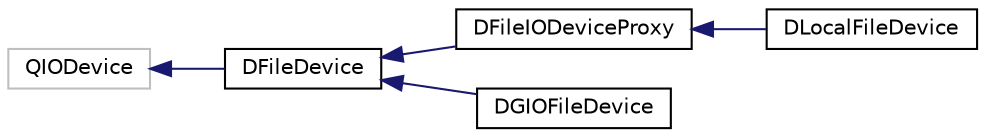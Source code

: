 digraph "类继承关系图"
{
  edge [fontname="Helvetica",fontsize="10",labelfontname="Helvetica",labelfontsize="10"];
  node [fontname="Helvetica",fontsize="10",shape=record];
  rankdir="LR";
  Node1634 [label="QIODevice",height=0.2,width=0.4,color="grey75", fillcolor="white", style="filled"];
  Node1634 -> Node0 [dir="back",color="midnightblue",fontsize="10",style="solid",fontname="Helvetica"];
  Node0 [label="DFileDevice",height=0.2,width=0.4,color="black", fillcolor="white", style="filled",URL="$class_d_file_device.html"];
  Node0 -> Node1 [dir="back",color="midnightblue",fontsize="10",style="solid",fontname="Helvetica"];
  Node1 [label="DFileIODeviceProxy",height=0.2,width=0.4,color="black", fillcolor="white", style="filled",URL="$class_d_file_i_o_device_proxy.html"];
  Node1 -> Node2 [dir="back",color="midnightblue",fontsize="10",style="solid",fontname="Helvetica"];
  Node2 [label="DLocalFileDevice",height=0.2,width=0.4,color="black", fillcolor="white", style="filled",URL="$class_d_local_file_device.html"];
  Node0 -> Node3 [dir="back",color="midnightblue",fontsize="10",style="solid",fontname="Helvetica"];
  Node3 [label="DGIOFileDevice",height=0.2,width=0.4,color="black", fillcolor="white", style="filled",URL="$class_d_g_i_o_file_device.html"];
}
